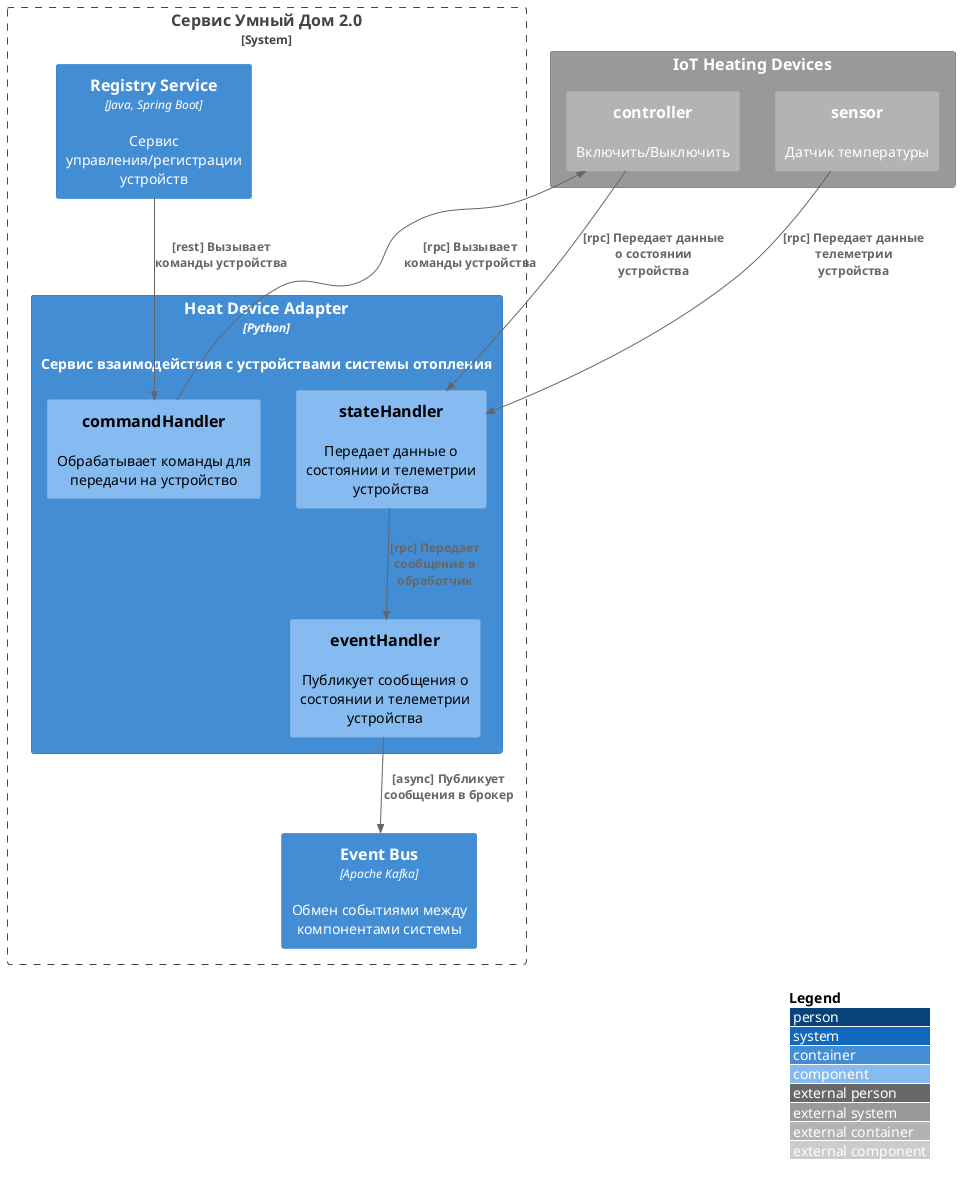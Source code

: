 @startuml

!include <C4/C4_Container>
!include <C4/C4_Component>

LAYOUT_TOP_DOWN()

LAYOUT_WITH_LEGEND()

System_Boundary(system, "Сервис Умный Дом 2.0") {

    Container(heat, "Heat Device Adapter", "Python", "Сервис взаимодействия с устройствами системы отопления") {

        Component(rpc, "stateHandler", "", "Передает данные о состоянии и телеметрии устройства")
        
        Component(event, "eventHandler", "", "Публикует сообщения о состоянии и телеметрии устройства")
        
        Component(command, "commandHandler", "", "Обрабатывает команды для передачи на устройство")

    }

    Container(device, "Registry Service", "Java, Spring Boot", "Сервис управления/регистрации устройств")

    Container(bus, "Event Bus", "Apache Kafka", "Обмен событиями между компонентами системы")

}

System_Ext(iot_heat, "IoT Heating Devices") {

    Container_Ext(iot_heat_sensor, "sensor", "", "Датчик температуры")

    Container_Ext(iot_heat_controller, "controller", "", "Включить/Выключить")
}

Rel(event, bus, "[async] Публикует сообщения в брокер")

Rel(iot_heat_sensor, rpc, "[rpc] Передает данные телеметрии устройства")

Rel(iot_heat_controller, rpc, "[rpc] Передает данные о состоянии устройства")

Rel(rpc, event, "[rpc] Передает сообщение в обработчик")

Rel(device, command, "[rest] Вызывает команды устройства")

Rel(command, iot_heat_controller, "[rpc] Вызывает команды устройства")


@enduml
